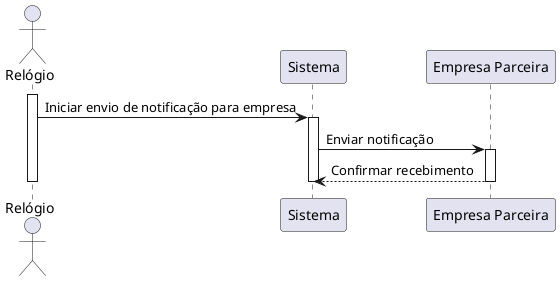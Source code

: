 @startuml
actor "Relógio" as Relogio
participant "Sistema" as Sistema
participant "Empresa Parceira" as Empresa

activate Relogio
Relogio -> Sistema : Iniciar envio de notificação para empresa
activate Sistema

Sistema -> Empresa : Enviar notificação
activate Empresa
Empresa --> Sistema : Confirmar recebimento
deactivate Empresa

deactivate Sistema
deactivate Relogio
@enduml